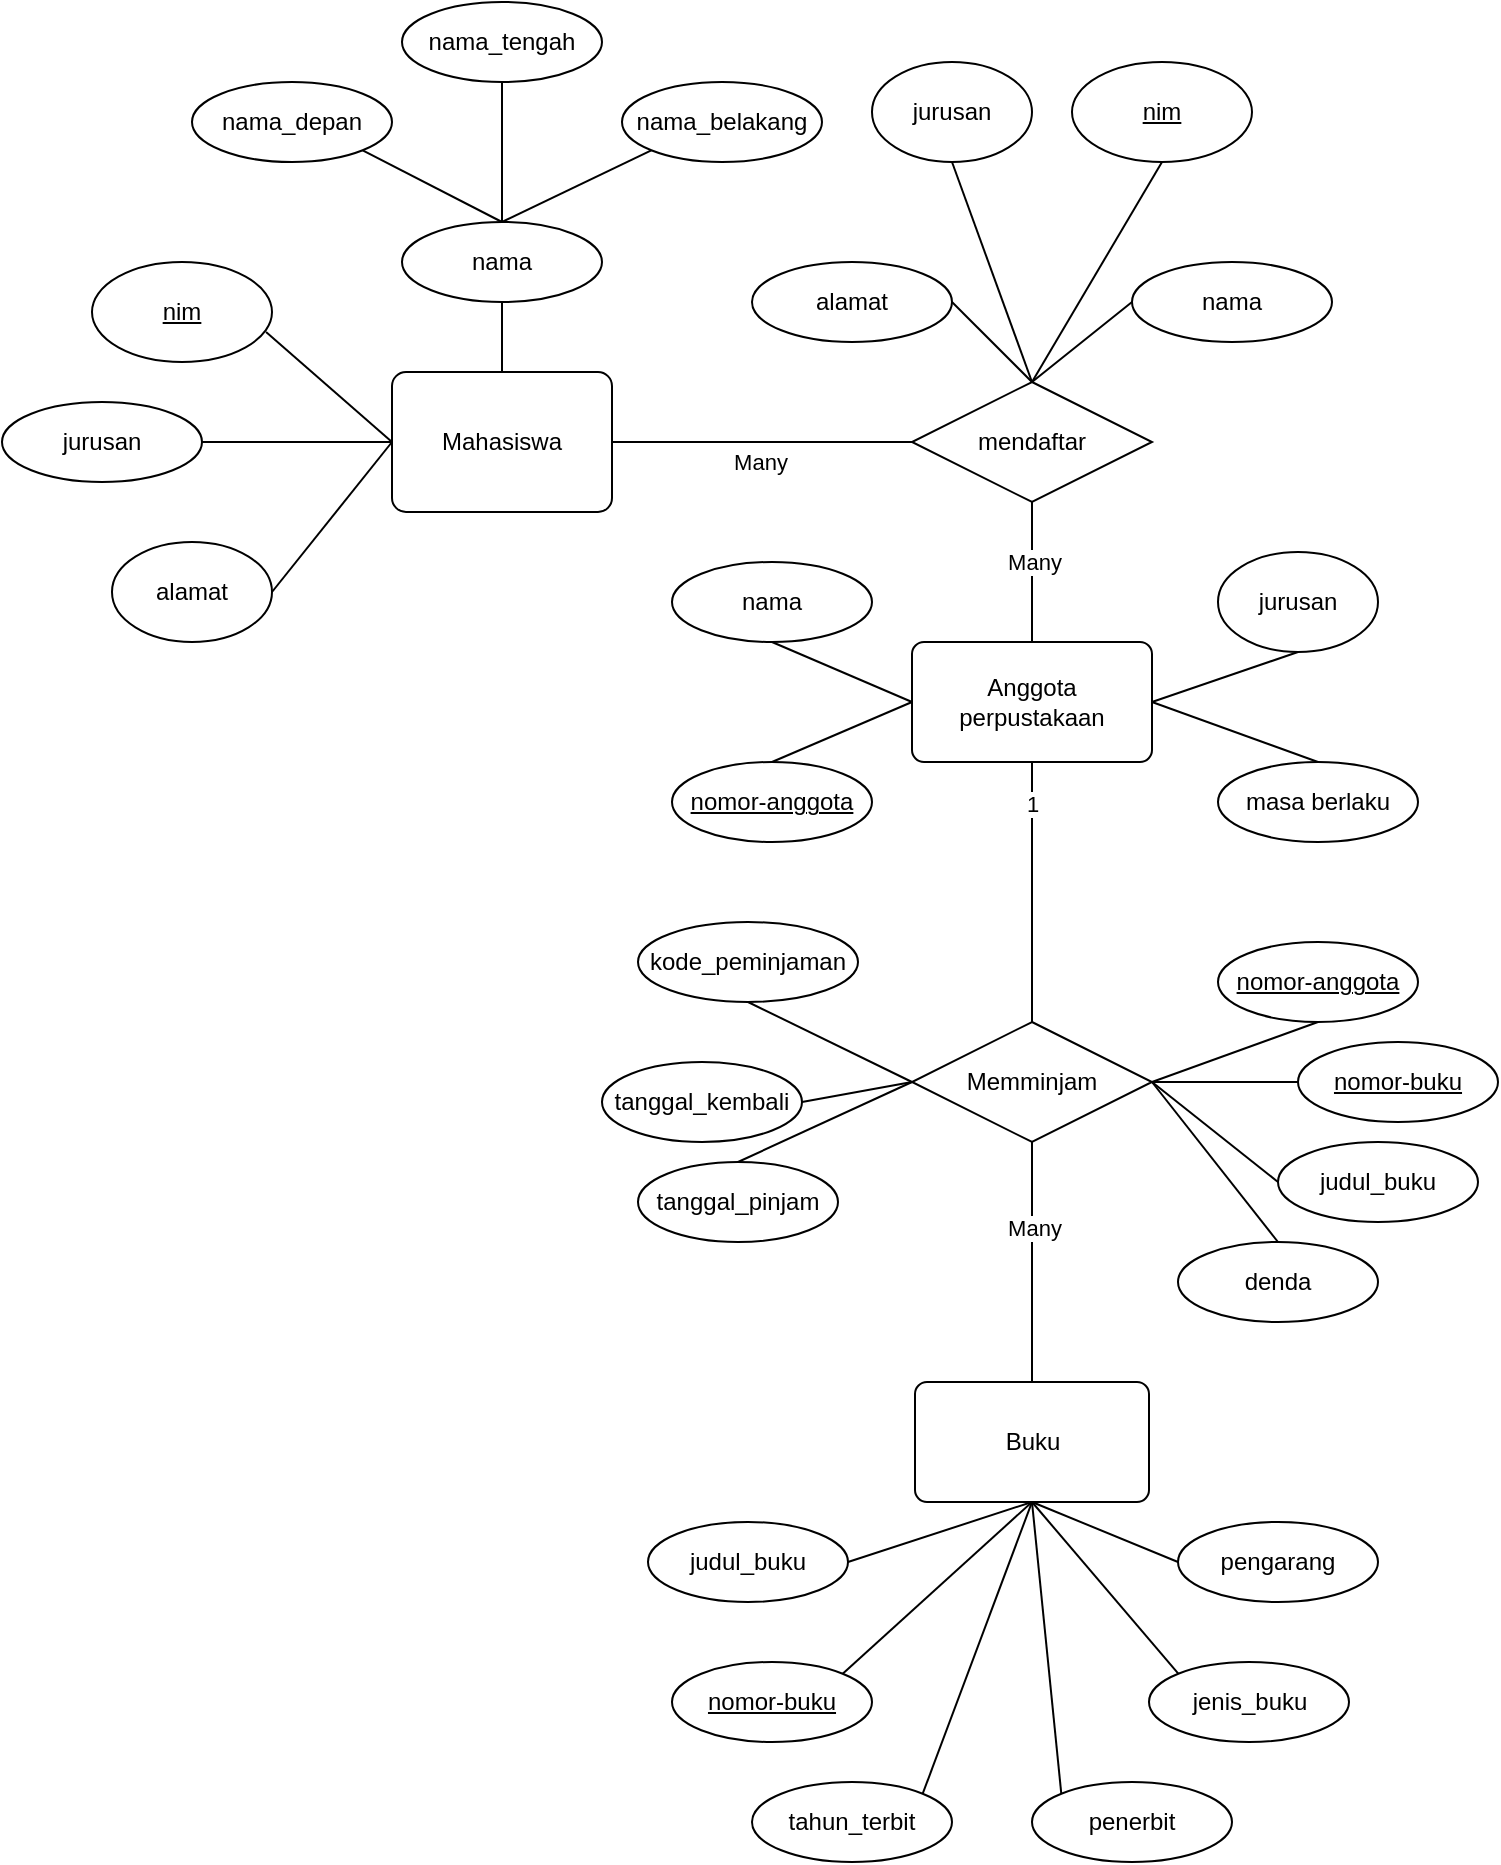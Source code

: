 <mxfile version="24.7.4">
  <diagram name="Page-1" id="25-nLJGA_09aTyiuVGBG">
    <mxGraphModel dx="768" dy="467" grid="1" gridSize="10" guides="1" tooltips="1" connect="1" arrows="1" fold="1" page="1" pageScale="1" pageWidth="850" pageHeight="1100" math="0" shadow="0">
      <root>
        <mxCell id="0" />
        <mxCell id="1" parent="0" />
        <mxCell id="ju7bBA22LbFhTa2Vyhii-4" value="alamat" style="ellipse;whiteSpace=wrap;html=1;align=center;" vertex="1" parent="1">
          <mxGeometry x="117" y="430" width="80" height="50" as="geometry" />
        </mxCell>
        <mxCell id="ju7bBA22LbFhTa2Vyhii-6" value="nama_depan" style="ellipse;whiteSpace=wrap;html=1;align=center;" vertex="1" parent="1">
          <mxGeometry x="157" y="200" width="100" height="40" as="geometry" />
        </mxCell>
        <mxCell id="ju7bBA22LbFhTa2Vyhii-7" value="nim" style="ellipse;whiteSpace=wrap;html=1;align=center;fontStyle=4;" vertex="1" parent="1">
          <mxGeometry x="107" y="290" width="90" height="50" as="geometry" />
        </mxCell>
        <mxCell id="ju7bBA22LbFhTa2Vyhii-8" value="nama_tengah" style="ellipse;whiteSpace=wrap;html=1;align=center;" vertex="1" parent="1">
          <mxGeometry x="262" y="160" width="100" height="40" as="geometry" />
        </mxCell>
        <mxCell id="ju7bBA22LbFhTa2Vyhii-9" value="nama_belakang" style="ellipse;whiteSpace=wrap;html=1;align=center;" vertex="1" parent="1">
          <mxGeometry x="372" y="200" width="100" height="40" as="geometry" />
        </mxCell>
        <mxCell id="ju7bBA22LbFhTa2Vyhii-10" value="jurusan" style="ellipse;whiteSpace=wrap;html=1;align=center;" vertex="1" parent="1">
          <mxGeometry x="62" y="360" width="100" height="40" as="geometry" />
        </mxCell>
        <mxCell id="ju7bBA22LbFhTa2Vyhii-11" value="" style="endArrow=none;html=1;rounded=0;entryX=0;entryY=0.5;entryDx=0;entryDy=0;exitX=0.967;exitY=0.7;exitDx=0;exitDy=0;exitPerimeter=0;" edge="1" parent="1" source="ju7bBA22LbFhTa2Vyhii-7" target="ju7bBA22LbFhTa2Vyhii-12">
          <mxGeometry relative="1" as="geometry">
            <mxPoint x="337" y="500" as="sourcePoint" />
            <mxPoint x="217" y="340" as="targetPoint" />
          </mxGeometry>
        </mxCell>
        <mxCell id="ju7bBA22LbFhTa2Vyhii-12" value="Mahasiswa" style="rounded=1;arcSize=10;whiteSpace=wrap;html=1;align=center;" vertex="1" parent="1">
          <mxGeometry x="257" y="345" width="110" height="70" as="geometry" />
        </mxCell>
        <mxCell id="ju7bBA22LbFhTa2Vyhii-13" value="" style="endArrow=none;html=1;rounded=0;entryX=0;entryY=0.5;entryDx=0;entryDy=0;exitX=1;exitY=0.5;exitDx=0;exitDy=0;" edge="1" parent="1" source="ju7bBA22LbFhTa2Vyhii-10" target="ju7bBA22LbFhTa2Vyhii-12">
          <mxGeometry relative="1" as="geometry">
            <mxPoint x="169" y="325" as="sourcePoint" />
            <mxPoint x="277" y="380" as="targetPoint" />
          </mxGeometry>
        </mxCell>
        <mxCell id="ju7bBA22LbFhTa2Vyhii-14" value="" style="endArrow=none;html=1;rounded=0;exitX=1;exitY=0.5;exitDx=0;exitDy=0;entryX=0;entryY=0.5;entryDx=0;entryDy=0;" edge="1" parent="1" source="ju7bBA22LbFhTa2Vyhii-4" target="ju7bBA22LbFhTa2Vyhii-12">
          <mxGeometry relative="1" as="geometry">
            <mxPoint x="177" y="390" as="sourcePoint" />
            <mxPoint x="277" y="370" as="targetPoint" />
          </mxGeometry>
        </mxCell>
        <mxCell id="ju7bBA22LbFhTa2Vyhii-15" value="nama" style="ellipse;whiteSpace=wrap;html=1;align=center;" vertex="1" parent="1">
          <mxGeometry x="262" y="270" width="100" height="40" as="geometry" />
        </mxCell>
        <mxCell id="ju7bBA22LbFhTa2Vyhii-16" value="jurusan" style="ellipse;whiteSpace=wrap;html=1;align=center;" vertex="1" parent="1">
          <mxGeometry x="497" y="190" width="80" height="50" as="geometry" />
        </mxCell>
        <mxCell id="ju7bBA22LbFhTa2Vyhii-17" value="alamat" style="ellipse;whiteSpace=wrap;html=1;align=center;" vertex="1" parent="1">
          <mxGeometry x="437" y="290" width="100" height="40" as="geometry" />
        </mxCell>
        <mxCell id="ju7bBA22LbFhTa2Vyhii-18" value="nama" style="ellipse;whiteSpace=wrap;html=1;align=center;" vertex="1" parent="1">
          <mxGeometry x="627" y="290" width="100" height="40" as="geometry" />
        </mxCell>
        <mxCell id="ju7bBA22LbFhTa2Vyhii-19" value="mendaftar" style="shape=rhombus;perimeter=rhombusPerimeter;whiteSpace=wrap;html=1;align=center;" vertex="1" parent="1">
          <mxGeometry x="517" y="350" width="120" height="60" as="geometry" />
        </mxCell>
        <mxCell id="ju7bBA22LbFhTa2Vyhii-20" value="" style="endArrow=none;html=1;rounded=0;exitX=1;exitY=1;exitDx=0;exitDy=0;entryX=0.5;entryY=0;entryDx=0;entryDy=0;" edge="1" parent="1" source="ju7bBA22LbFhTa2Vyhii-6" target="ju7bBA22LbFhTa2Vyhii-15">
          <mxGeometry relative="1" as="geometry">
            <mxPoint x="207" y="360" as="sourcePoint" />
            <mxPoint x="367" y="360" as="targetPoint" />
          </mxGeometry>
        </mxCell>
        <mxCell id="ju7bBA22LbFhTa2Vyhii-21" value="" style="endArrow=none;html=1;rounded=0;exitX=0.5;exitY=0;exitDx=0;exitDy=0;entryX=0.5;entryY=1;entryDx=0;entryDy=0;" edge="1" parent="1" source="ju7bBA22LbFhTa2Vyhii-15" target="ju7bBA22LbFhTa2Vyhii-8">
          <mxGeometry relative="1" as="geometry">
            <mxPoint x="252" y="244" as="sourcePoint" />
            <mxPoint x="322" y="280" as="targetPoint" />
          </mxGeometry>
        </mxCell>
        <mxCell id="ju7bBA22LbFhTa2Vyhii-22" value="" style="endArrow=none;html=1;rounded=0;exitX=0.5;exitY=0;exitDx=0;exitDy=0;entryX=0;entryY=1;entryDx=0;entryDy=0;" edge="1" parent="1" source="ju7bBA22LbFhTa2Vyhii-15" target="ju7bBA22LbFhTa2Vyhii-9">
          <mxGeometry relative="1" as="geometry">
            <mxPoint x="322" y="280" as="sourcePoint" />
            <mxPoint x="322" y="210" as="targetPoint" />
          </mxGeometry>
        </mxCell>
        <mxCell id="ju7bBA22LbFhTa2Vyhii-24" value="" style="endArrow=none;html=1;rounded=0;entryX=0.5;entryY=0;entryDx=0;entryDy=0;exitX=0.5;exitY=1;exitDx=0;exitDy=0;" edge="1" parent="1" source="ju7bBA22LbFhTa2Vyhii-15" target="ju7bBA22LbFhTa2Vyhii-12">
          <mxGeometry relative="1" as="geometry">
            <mxPoint x="317" y="320" as="sourcePoint" />
            <mxPoint x="322" y="210" as="targetPoint" />
          </mxGeometry>
        </mxCell>
        <mxCell id="ju7bBA22LbFhTa2Vyhii-25" value="nim" style="ellipse;whiteSpace=wrap;html=1;align=center;fontStyle=4;" vertex="1" parent="1">
          <mxGeometry x="597" y="190" width="90" height="50" as="geometry" />
        </mxCell>
        <mxCell id="ju7bBA22LbFhTa2Vyhii-27" value="" style="endArrow=none;html=1;rounded=0;exitX=1;exitY=0.5;exitDx=0;exitDy=0;entryX=0;entryY=0.5;entryDx=0;entryDy=0;" edge="1" parent="1" source="ju7bBA22LbFhTa2Vyhii-12" target="ju7bBA22LbFhTa2Vyhii-19">
          <mxGeometry relative="1" as="geometry">
            <mxPoint x="407" y="370" as="sourcePoint" />
            <mxPoint x="607" y="340" as="targetPoint" />
          </mxGeometry>
        </mxCell>
        <mxCell id="ju7bBA22LbFhTa2Vyhii-76" value="Many" style="edgeLabel;html=1;align=center;verticalAlign=middle;resizable=0;points=[];" vertex="1" connectable="0" parent="ju7bBA22LbFhTa2Vyhii-27">
          <mxGeometry x="-0.53" y="-2" relative="1" as="geometry">
            <mxPoint x="38" y="8" as="offset" />
          </mxGeometry>
        </mxCell>
        <mxCell id="ju7bBA22LbFhTa2Vyhii-28" value="" style="endArrow=none;html=1;rounded=0;exitX=1;exitY=0.5;exitDx=0;exitDy=0;entryX=0.5;entryY=0;entryDx=0;entryDy=0;" edge="1" parent="1" source="ju7bBA22LbFhTa2Vyhii-17" target="ju7bBA22LbFhTa2Vyhii-19">
          <mxGeometry relative="1" as="geometry">
            <mxPoint x="377" y="390" as="sourcePoint" />
            <mxPoint x="527" y="390" as="targetPoint" />
          </mxGeometry>
        </mxCell>
        <mxCell id="ju7bBA22LbFhTa2Vyhii-29" value="" style="endArrow=none;html=1;rounded=0;entryX=0.5;entryY=0;entryDx=0;entryDy=0;exitX=0;exitY=0.5;exitDx=0;exitDy=0;" edge="1" parent="1" source="ju7bBA22LbFhTa2Vyhii-18" target="ju7bBA22LbFhTa2Vyhii-19">
          <mxGeometry relative="1" as="geometry">
            <mxPoint x="597" y="310" as="sourcePoint" />
            <mxPoint x="587" y="360" as="targetPoint" />
          </mxGeometry>
        </mxCell>
        <mxCell id="ju7bBA22LbFhTa2Vyhii-30" value="" style="endArrow=none;html=1;rounded=0;entryX=0.5;entryY=0;entryDx=0;entryDy=0;exitX=0.5;exitY=1;exitDx=0;exitDy=0;" edge="1" parent="1" source="ju7bBA22LbFhTa2Vyhii-25" target="ju7bBA22LbFhTa2Vyhii-19">
          <mxGeometry relative="1" as="geometry">
            <mxPoint x="627" y="320" as="sourcePoint" />
            <mxPoint x="587" y="360" as="targetPoint" />
          </mxGeometry>
        </mxCell>
        <mxCell id="ju7bBA22LbFhTa2Vyhii-31" value="" style="endArrow=none;html=1;rounded=0;entryX=0.5;entryY=0;entryDx=0;entryDy=0;exitX=0.5;exitY=1;exitDx=0;exitDy=0;" edge="1" parent="1" source="ju7bBA22LbFhTa2Vyhii-16" target="ju7bBA22LbFhTa2Vyhii-19">
          <mxGeometry relative="1" as="geometry">
            <mxPoint x="652" y="250" as="sourcePoint" />
            <mxPoint x="587" y="360" as="targetPoint" />
          </mxGeometry>
        </mxCell>
        <mxCell id="ju7bBA22LbFhTa2Vyhii-32" value="nomor-anggota" style="ellipse;whiteSpace=wrap;html=1;align=center;fontStyle=4;" vertex="1" parent="1">
          <mxGeometry x="397" y="540" width="100" height="40" as="geometry" />
        </mxCell>
        <mxCell id="ju7bBA22LbFhTa2Vyhii-33" value="nama" style="ellipse;whiteSpace=wrap;html=1;align=center;" vertex="1" parent="1">
          <mxGeometry x="397" y="440" width="100" height="40" as="geometry" />
        </mxCell>
        <mxCell id="ju7bBA22LbFhTa2Vyhii-34" value="jurusan" style="ellipse;whiteSpace=wrap;html=1;align=center;" vertex="1" parent="1">
          <mxGeometry x="670" y="435" width="80" height="50" as="geometry" />
        </mxCell>
        <mxCell id="ju7bBA22LbFhTa2Vyhii-35" value="masa berlaku" style="ellipse;whiteSpace=wrap;html=1;align=center;" vertex="1" parent="1">
          <mxGeometry x="670" y="540" width="100" height="40" as="geometry" />
        </mxCell>
        <mxCell id="ju7bBA22LbFhTa2Vyhii-36" value="Anggota perpustakaan" style="rounded=1;arcSize=10;whiteSpace=wrap;html=1;align=center;" vertex="1" parent="1">
          <mxGeometry x="517" y="480" width="120" height="60" as="geometry" />
        </mxCell>
        <mxCell id="ju7bBA22LbFhTa2Vyhii-38" value="" style="endArrow=none;html=1;rounded=0;entryX=0.5;entryY=1;entryDx=0;entryDy=0;exitX=0.5;exitY=0;exitDx=0;exitDy=0;" edge="1" parent="1" source="ju7bBA22LbFhTa2Vyhii-36" target="ju7bBA22LbFhTa2Vyhii-19">
          <mxGeometry relative="1" as="geometry">
            <mxPoint x="320" y="460" as="sourcePoint" />
            <mxPoint x="480" y="460" as="targetPoint" />
          </mxGeometry>
        </mxCell>
        <mxCell id="ju7bBA22LbFhTa2Vyhii-77" value="Many" style="edgeLabel;html=1;align=center;verticalAlign=middle;resizable=0;points=[];" vertex="1" connectable="0" parent="ju7bBA22LbFhTa2Vyhii-38">
          <mxGeometry x="0.159" y="-1" relative="1" as="geometry">
            <mxPoint as="offset" />
          </mxGeometry>
        </mxCell>
        <mxCell id="ju7bBA22LbFhTa2Vyhii-39" value="" style="endArrow=none;html=1;rounded=0;entryX=0;entryY=0.5;entryDx=0;entryDy=0;exitX=0.5;exitY=1;exitDx=0;exitDy=0;" edge="1" parent="1" source="ju7bBA22LbFhTa2Vyhii-33" target="ju7bBA22LbFhTa2Vyhii-36">
          <mxGeometry relative="1" as="geometry">
            <mxPoint x="450" y="490" as="sourcePoint" />
            <mxPoint x="540" y="450" as="targetPoint" />
          </mxGeometry>
        </mxCell>
        <mxCell id="ju7bBA22LbFhTa2Vyhii-40" value="" style="endArrow=none;html=1;rounded=0;entryX=0;entryY=0.5;entryDx=0;entryDy=0;exitX=0.5;exitY=0;exitDx=0;exitDy=0;" edge="1" parent="1" source="ju7bBA22LbFhTa2Vyhii-32" target="ju7bBA22LbFhTa2Vyhii-36">
          <mxGeometry relative="1" as="geometry">
            <mxPoint x="457" y="490" as="sourcePoint" />
            <mxPoint x="527" y="520" as="targetPoint" />
          </mxGeometry>
        </mxCell>
        <mxCell id="ju7bBA22LbFhTa2Vyhii-41" value="" style="endArrow=none;html=1;rounded=0;exitX=1;exitY=0.5;exitDx=0;exitDy=0;entryX=0.5;entryY=1;entryDx=0;entryDy=0;" edge="1" parent="1" source="ju7bBA22LbFhTa2Vyhii-36" target="ju7bBA22LbFhTa2Vyhii-34">
          <mxGeometry relative="1" as="geometry">
            <mxPoint x="530" y="430" as="sourcePoint" />
            <mxPoint x="690" y="430" as="targetPoint" />
          </mxGeometry>
        </mxCell>
        <mxCell id="ju7bBA22LbFhTa2Vyhii-42" value="" style="endArrow=none;html=1;rounded=0;exitX=1;exitY=0.5;exitDx=0;exitDy=0;entryX=0.5;entryY=0;entryDx=0;entryDy=0;" edge="1" parent="1" source="ju7bBA22LbFhTa2Vyhii-36" target="ju7bBA22LbFhTa2Vyhii-35">
          <mxGeometry relative="1" as="geometry">
            <mxPoint x="647" y="520" as="sourcePoint" />
            <mxPoint x="720" y="495" as="targetPoint" />
          </mxGeometry>
        </mxCell>
        <mxCell id="ju7bBA22LbFhTa2Vyhii-44" value="Memminjam" style="shape=rhombus;perimeter=rhombusPerimeter;whiteSpace=wrap;html=1;align=center;" vertex="1" parent="1">
          <mxGeometry x="517" y="670" width="120" height="60" as="geometry" />
        </mxCell>
        <mxCell id="ju7bBA22LbFhTa2Vyhii-45" value="tanggal_pinjam" style="ellipse;whiteSpace=wrap;html=1;align=center;" vertex="1" parent="1">
          <mxGeometry x="380" y="740" width="100" height="40" as="geometry" />
        </mxCell>
        <mxCell id="ju7bBA22LbFhTa2Vyhii-48" value="denda" style="ellipse;whiteSpace=wrap;html=1;align=center;" vertex="1" parent="1">
          <mxGeometry x="650" y="780" width="100" height="40" as="geometry" />
        </mxCell>
        <mxCell id="ju7bBA22LbFhTa2Vyhii-49" value="tanggal_kembali" style="ellipse;whiteSpace=wrap;html=1;align=center;" vertex="1" parent="1">
          <mxGeometry x="362" y="690" width="100" height="40" as="geometry" />
        </mxCell>
        <mxCell id="ju7bBA22LbFhTa2Vyhii-50" value="kode_peminjaman" style="ellipse;whiteSpace=wrap;html=1;align=center;" vertex="1" parent="1">
          <mxGeometry x="380" y="620" width="110" height="40" as="geometry" />
        </mxCell>
        <mxCell id="ju7bBA22LbFhTa2Vyhii-51" value="nomor-anggota" style="ellipse;whiteSpace=wrap;html=1;align=center;fontStyle=4;" vertex="1" parent="1">
          <mxGeometry x="670" y="630" width="100" height="40" as="geometry" />
        </mxCell>
        <mxCell id="ju7bBA22LbFhTa2Vyhii-52" value="nomor-buku" style="ellipse;whiteSpace=wrap;html=1;align=center;fontStyle=4;" vertex="1" parent="1">
          <mxGeometry x="710" y="680" width="100" height="40" as="geometry" />
        </mxCell>
        <mxCell id="ju7bBA22LbFhTa2Vyhii-53" value="judul_buku" style="ellipse;whiteSpace=wrap;html=1;align=center;" vertex="1" parent="1">
          <mxGeometry x="700" y="730" width="100" height="40" as="geometry" />
        </mxCell>
        <mxCell id="ju7bBA22LbFhTa2Vyhii-54" value="" style="endArrow=none;html=1;rounded=0;exitX=0.5;exitY=1;exitDx=0;exitDy=0;entryX=0.5;entryY=0;entryDx=0;entryDy=0;" edge="1" parent="1" source="ju7bBA22LbFhTa2Vyhii-36" target="ju7bBA22LbFhTa2Vyhii-44">
          <mxGeometry relative="1" as="geometry">
            <mxPoint x="570" y="690" as="sourcePoint" />
            <mxPoint x="730" y="690" as="targetPoint" />
          </mxGeometry>
        </mxCell>
        <mxCell id="ju7bBA22LbFhTa2Vyhii-78" value="1" style="edgeLabel;html=1;align=center;verticalAlign=middle;resizable=0;points=[];" vertex="1" connectable="0" parent="ju7bBA22LbFhTa2Vyhii-54">
          <mxGeometry x="-0.164" y="-1" relative="1" as="geometry">
            <mxPoint x="1" y="-34" as="offset" />
          </mxGeometry>
        </mxCell>
        <mxCell id="ju7bBA22LbFhTa2Vyhii-55" value="" style="endArrow=none;html=1;rounded=0;exitX=0.5;exitY=1;exitDx=0;exitDy=0;entryX=1;entryY=0.5;entryDx=0;entryDy=0;" edge="1" parent="1" source="ju7bBA22LbFhTa2Vyhii-51" target="ju7bBA22LbFhTa2Vyhii-44">
          <mxGeometry relative="1" as="geometry">
            <mxPoint x="587" y="550" as="sourcePoint" />
            <mxPoint x="587" y="680" as="targetPoint" />
          </mxGeometry>
        </mxCell>
        <mxCell id="ju7bBA22LbFhTa2Vyhii-56" value="" style="endArrow=none;html=1;rounded=0;exitX=0;exitY=0.5;exitDx=0;exitDy=0;entryX=1;entryY=0.5;entryDx=0;entryDy=0;" edge="1" parent="1" source="ju7bBA22LbFhTa2Vyhii-52" target="ju7bBA22LbFhTa2Vyhii-44">
          <mxGeometry relative="1" as="geometry">
            <mxPoint x="680" y="670" as="sourcePoint" />
            <mxPoint x="647" y="710" as="targetPoint" />
          </mxGeometry>
        </mxCell>
        <mxCell id="ju7bBA22LbFhTa2Vyhii-57" value="" style="endArrow=none;html=1;rounded=0;exitX=0;exitY=0.5;exitDx=0;exitDy=0;entryX=1;entryY=0.5;entryDx=0;entryDy=0;" edge="1" parent="1" source="ju7bBA22LbFhTa2Vyhii-53" target="ju7bBA22LbFhTa2Vyhii-44">
          <mxGeometry relative="1" as="geometry">
            <mxPoint x="720" y="710" as="sourcePoint" />
            <mxPoint x="647" y="710" as="targetPoint" />
          </mxGeometry>
        </mxCell>
        <mxCell id="ju7bBA22LbFhTa2Vyhii-58" value="" style="endArrow=none;html=1;rounded=0;exitX=0.5;exitY=0;exitDx=0;exitDy=0;entryX=1;entryY=0.5;entryDx=0;entryDy=0;" edge="1" parent="1" source="ju7bBA22LbFhTa2Vyhii-48" target="ju7bBA22LbFhTa2Vyhii-44">
          <mxGeometry relative="1" as="geometry">
            <mxPoint x="710" y="760" as="sourcePoint" />
            <mxPoint x="647" y="710" as="targetPoint" />
          </mxGeometry>
        </mxCell>
        <mxCell id="ju7bBA22LbFhTa2Vyhii-59" value="" style="endArrow=none;html=1;rounded=0;exitX=0.5;exitY=1;exitDx=0;exitDy=0;entryX=0;entryY=0.5;entryDx=0;entryDy=0;" edge="1" parent="1" source="ju7bBA22LbFhTa2Vyhii-50" target="ju7bBA22LbFhTa2Vyhii-44">
          <mxGeometry relative="1" as="geometry">
            <mxPoint x="587" y="550" as="sourcePoint" />
            <mxPoint x="587" y="680" as="targetPoint" />
          </mxGeometry>
        </mxCell>
        <mxCell id="ju7bBA22LbFhTa2Vyhii-60" value="" style="endArrow=none;html=1;rounded=0;exitX=1;exitY=0.5;exitDx=0;exitDy=0;entryX=0;entryY=0.5;entryDx=0;entryDy=0;" edge="1" parent="1" source="ju7bBA22LbFhTa2Vyhii-49" target="ju7bBA22LbFhTa2Vyhii-44">
          <mxGeometry relative="1" as="geometry">
            <mxPoint x="490" y="670" as="sourcePoint" />
            <mxPoint x="527" y="710" as="targetPoint" />
          </mxGeometry>
        </mxCell>
        <mxCell id="ju7bBA22LbFhTa2Vyhii-61" value="" style="endArrow=none;html=1;rounded=0;exitX=0.5;exitY=0;exitDx=0;exitDy=0;entryX=0;entryY=0.5;entryDx=0;entryDy=0;" edge="1" parent="1" source="ju7bBA22LbFhTa2Vyhii-45" target="ju7bBA22LbFhTa2Vyhii-44">
          <mxGeometry relative="1" as="geometry">
            <mxPoint x="472" y="720" as="sourcePoint" />
            <mxPoint x="527" y="710" as="targetPoint" />
          </mxGeometry>
        </mxCell>
        <mxCell id="ju7bBA22LbFhTa2Vyhii-62" value="Buku" style="rounded=1;arcSize=10;whiteSpace=wrap;html=1;align=center;" vertex="1" parent="1">
          <mxGeometry x="518.5" y="850" width="117" height="60" as="geometry" />
        </mxCell>
        <mxCell id="ju7bBA22LbFhTa2Vyhii-63" value="judul_buku" style="ellipse;whiteSpace=wrap;html=1;align=center;" vertex="1" parent="1">
          <mxGeometry x="385" y="920" width="100" height="40" as="geometry" />
        </mxCell>
        <mxCell id="ju7bBA22LbFhTa2Vyhii-64" value="nomor-buku" style="ellipse;whiteSpace=wrap;html=1;align=center;fontStyle=4;" vertex="1" parent="1">
          <mxGeometry x="397" y="990" width="100" height="40" as="geometry" />
        </mxCell>
        <mxCell id="ju7bBA22LbFhTa2Vyhii-65" value="tahun_terbit" style="ellipse;whiteSpace=wrap;html=1;align=center;" vertex="1" parent="1">
          <mxGeometry x="437" y="1050" width="100" height="40" as="geometry" />
        </mxCell>
        <mxCell id="ju7bBA22LbFhTa2Vyhii-66" value="pengarang" style="ellipse;whiteSpace=wrap;html=1;align=center;" vertex="1" parent="1">
          <mxGeometry x="650" y="920" width="100" height="40" as="geometry" />
        </mxCell>
        <mxCell id="ju7bBA22LbFhTa2Vyhii-67" value="jenis_buku" style="ellipse;whiteSpace=wrap;html=1;align=center;" vertex="1" parent="1">
          <mxGeometry x="635.5" y="990" width="100" height="40" as="geometry" />
        </mxCell>
        <mxCell id="ju7bBA22LbFhTa2Vyhii-68" value="penerbit" style="ellipse;whiteSpace=wrap;html=1;align=center;" vertex="1" parent="1">
          <mxGeometry x="577" y="1050" width="100" height="40" as="geometry" />
        </mxCell>
        <mxCell id="ju7bBA22LbFhTa2Vyhii-69" value="" style="endArrow=none;html=1;rounded=0;exitX=1;exitY=0.5;exitDx=0;exitDy=0;entryX=0.5;entryY=1;entryDx=0;entryDy=0;" edge="1" parent="1" source="ju7bBA22LbFhTa2Vyhii-63" target="ju7bBA22LbFhTa2Vyhii-62">
          <mxGeometry relative="1" as="geometry">
            <mxPoint x="410" y="910" as="sourcePoint" />
            <mxPoint x="580" y="920" as="targetPoint" />
          </mxGeometry>
        </mxCell>
        <mxCell id="ju7bBA22LbFhTa2Vyhii-70" value="" style="endArrow=none;html=1;rounded=0;exitX=1;exitY=0;exitDx=0;exitDy=0;entryX=0.5;entryY=1;entryDx=0;entryDy=0;" edge="1" parent="1" source="ju7bBA22LbFhTa2Vyhii-64" target="ju7bBA22LbFhTa2Vyhii-62">
          <mxGeometry relative="1" as="geometry">
            <mxPoint x="495" y="950" as="sourcePoint" />
            <mxPoint x="587" y="920" as="targetPoint" />
          </mxGeometry>
        </mxCell>
        <mxCell id="ju7bBA22LbFhTa2Vyhii-71" value="" style="endArrow=none;html=1;rounded=0;exitX=1;exitY=0;exitDx=0;exitDy=0;entryX=0.5;entryY=1;entryDx=0;entryDy=0;" edge="1" parent="1" source="ju7bBA22LbFhTa2Vyhii-65" target="ju7bBA22LbFhTa2Vyhii-62">
          <mxGeometry relative="1" as="geometry">
            <mxPoint x="492" y="1006" as="sourcePoint" />
            <mxPoint x="587" y="920" as="targetPoint" />
          </mxGeometry>
        </mxCell>
        <mxCell id="ju7bBA22LbFhTa2Vyhii-72" value="" style="endArrow=none;html=1;rounded=0;exitX=0;exitY=0;exitDx=0;exitDy=0;entryX=0.5;entryY=1;entryDx=0;entryDy=0;" edge="1" parent="1" source="ju7bBA22LbFhTa2Vyhii-68" target="ju7bBA22LbFhTa2Vyhii-62">
          <mxGeometry relative="1" as="geometry">
            <mxPoint x="532" y="1066" as="sourcePoint" />
            <mxPoint x="587" y="920" as="targetPoint" />
          </mxGeometry>
        </mxCell>
        <mxCell id="ju7bBA22LbFhTa2Vyhii-73" value="" style="endArrow=none;html=1;rounded=0;exitX=0;exitY=0;exitDx=0;exitDy=0;entryX=0.5;entryY=1;entryDx=0;entryDy=0;" edge="1" parent="1" source="ju7bBA22LbFhTa2Vyhii-67" target="ju7bBA22LbFhTa2Vyhii-62">
          <mxGeometry relative="1" as="geometry">
            <mxPoint x="602" y="1066" as="sourcePoint" />
            <mxPoint x="577" y="910" as="targetPoint" />
          </mxGeometry>
        </mxCell>
        <mxCell id="ju7bBA22LbFhTa2Vyhii-74" value="" style="endArrow=none;html=1;rounded=0;exitX=0;exitY=0.5;exitDx=0;exitDy=0;entryX=0.5;entryY=1;entryDx=0;entryDy=0;" edge="1" parent="1" source="ju7bBA22LbFhTa2Vyhii-66" target="ju7bBA22LbFhTa2Vyhii-62">
          <mxGeometry relative="1" as="geometry">
            <mxPoint x="660" y="1006" as="sourcePoint" />
            <mxPoint x="587" y="920" as="targetPoint" />
          </mxGeometry>
        </mxCell>
        <mxCell id="ju7bBA22LbFhTa2Vyhii-75" value="" style="endArrow=none;html=1;rounded=0;exitX=0.5;exitY=1;exitDx=0;exitDy=0;entryX=0.5;entryY=0;entryDx=0;entryDy=0;" edge="1" parent="1" source="ju7bBA22LbFhTa2Vyhii-44" target="ju7bBA22LbFhTa2Vyhii-62">
          <mxGeometry relative="1" as="geometry">
            <mxPoint x="460" y="870" as="sourcePoint" />
            <mxPoint x="620" y="870" as="targetPoint" />
          </mxGeometry>
        </mxCell>
        <mxCell id="ju7bBA22LbFhTa2Vyhii-79" value="Many" style="edgeLabel;html=1;align=center;verticalAlign=middle;resizable=0;points=[];" vertex="1" connectable="0" parent="ju7bBA22LbFhTa2Vyhii-75">
          <mxGeometry x="-0.295" y="1" relative="1" as="geometry">
            <mxPoint as="offset" />
          </mxGeometry>
        </mxCell>
      </root>
    </mxGraphModel>
  </diagram>
</mxfile>
